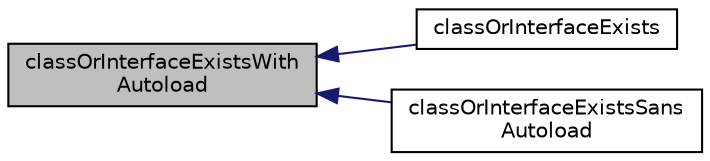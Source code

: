 digraph "classOrInterfaceExistsWithAutoload"
{
  edge [fontname="Helvetica",fontsize="10",labelfontname="Helvetica",labelfontsize="10"];
  node [fontname="Helvetica",fontsize="10",shape=record];
  rankdir="LR";
  Node1 [label="classOrInterfaceExistsWith\lAutoload",height=0.2,width=0.4,color="black", fillcolor="grey75", style="filled" fontcolor="black"];
  Node1 -> Node2 [dir="back",color="midnightblue",fontsize="10",style="solid",fontname="Helvetica"];
  Node2 [label="classOrInterfaceExists",height=0.2,width=0.4,color="black", fillcolor="white", style="filled",URL="$class_simple_reflection.html#af6a97c040538b458f6ee57b1805cfdc5"];
  Node1 -> Node3 [dir="back",color="midnightblue",fontsize="10",style="solid",fontname="Helvetica"];
  Node3 [label="classOrInterfaceExistsSans\lAutoload",height=0.2,width=0.4,color="black", fillcolor="white", style="filled",URL="$class_simple_reflection.html#a0e4da7bee9f77e313c70a95b9fb16ea3"];
}
